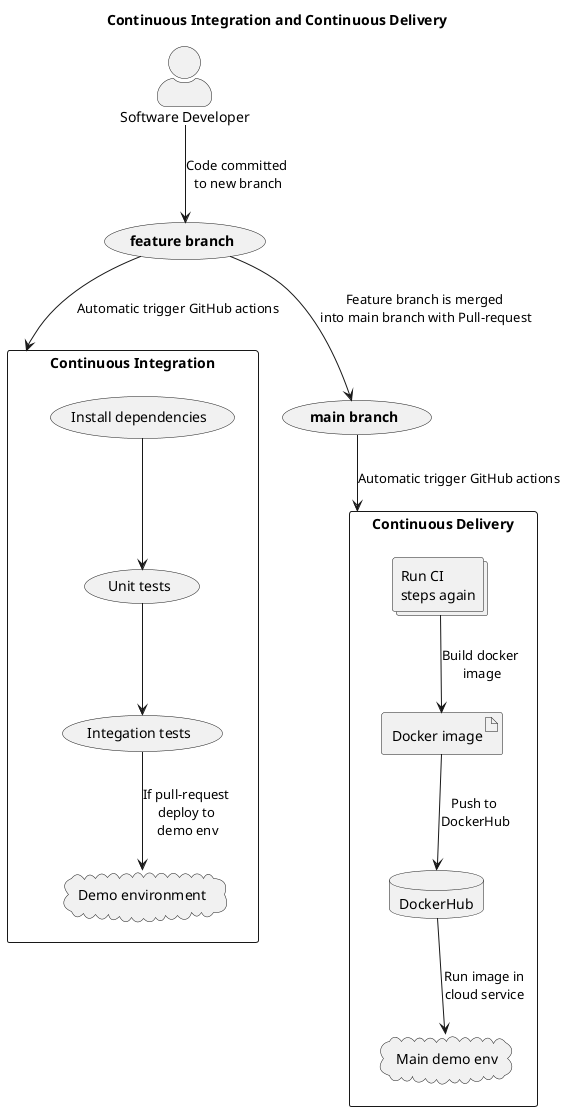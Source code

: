 @startuml
skinparam actorStyle awesome
title Continuous Integration and Continuous Delivery


'Continuous Integration -----------------------------------
actor "Software Developer"                  as Developer
(**feature branch**)                        as FeatureBranch
(**main branch**)                           as MainBranch

Developer --> FeatureBranch : Code committed \nto new branch
FeatureBranch --> "Continuous Integration" : "Automatic trigger GitHub actions"
FeatureBranch --> MainBranch : "Feature branch is merged\n into main branch with Pull-request"
MainBranch --> "Continuous Delivery" : "Automatic trigger GitHub actions"

rectangle "Continuous Integration" {
  (Install dependencies)            as dependencies

  (Unit tests)                      as UnitTests
  (Integation tests)               as ItTests
  cloud "Demo environment"          as demo

  dependencies --> UnitTests
  UnitTests --> ItTests
  ItTests --> demo : "If pull-request \ndeploy to \ndemo env"
}

rectangle "Continuous Delivery" {
    collections "Run CI\nsteps again"       as all_tests
    artifact "Docker image"                 as docker_image
    database "DockerHub"                    as docker_hub
    cloud "Main demo env"           as main_demo


    all_tests --> docker_image : "Build docker\n image"
    docker_image --> docker_hub : "Push to \nDockerHub"
    docker_hub --> main_demo : "Run image in\ncloud service"
}

@enduml